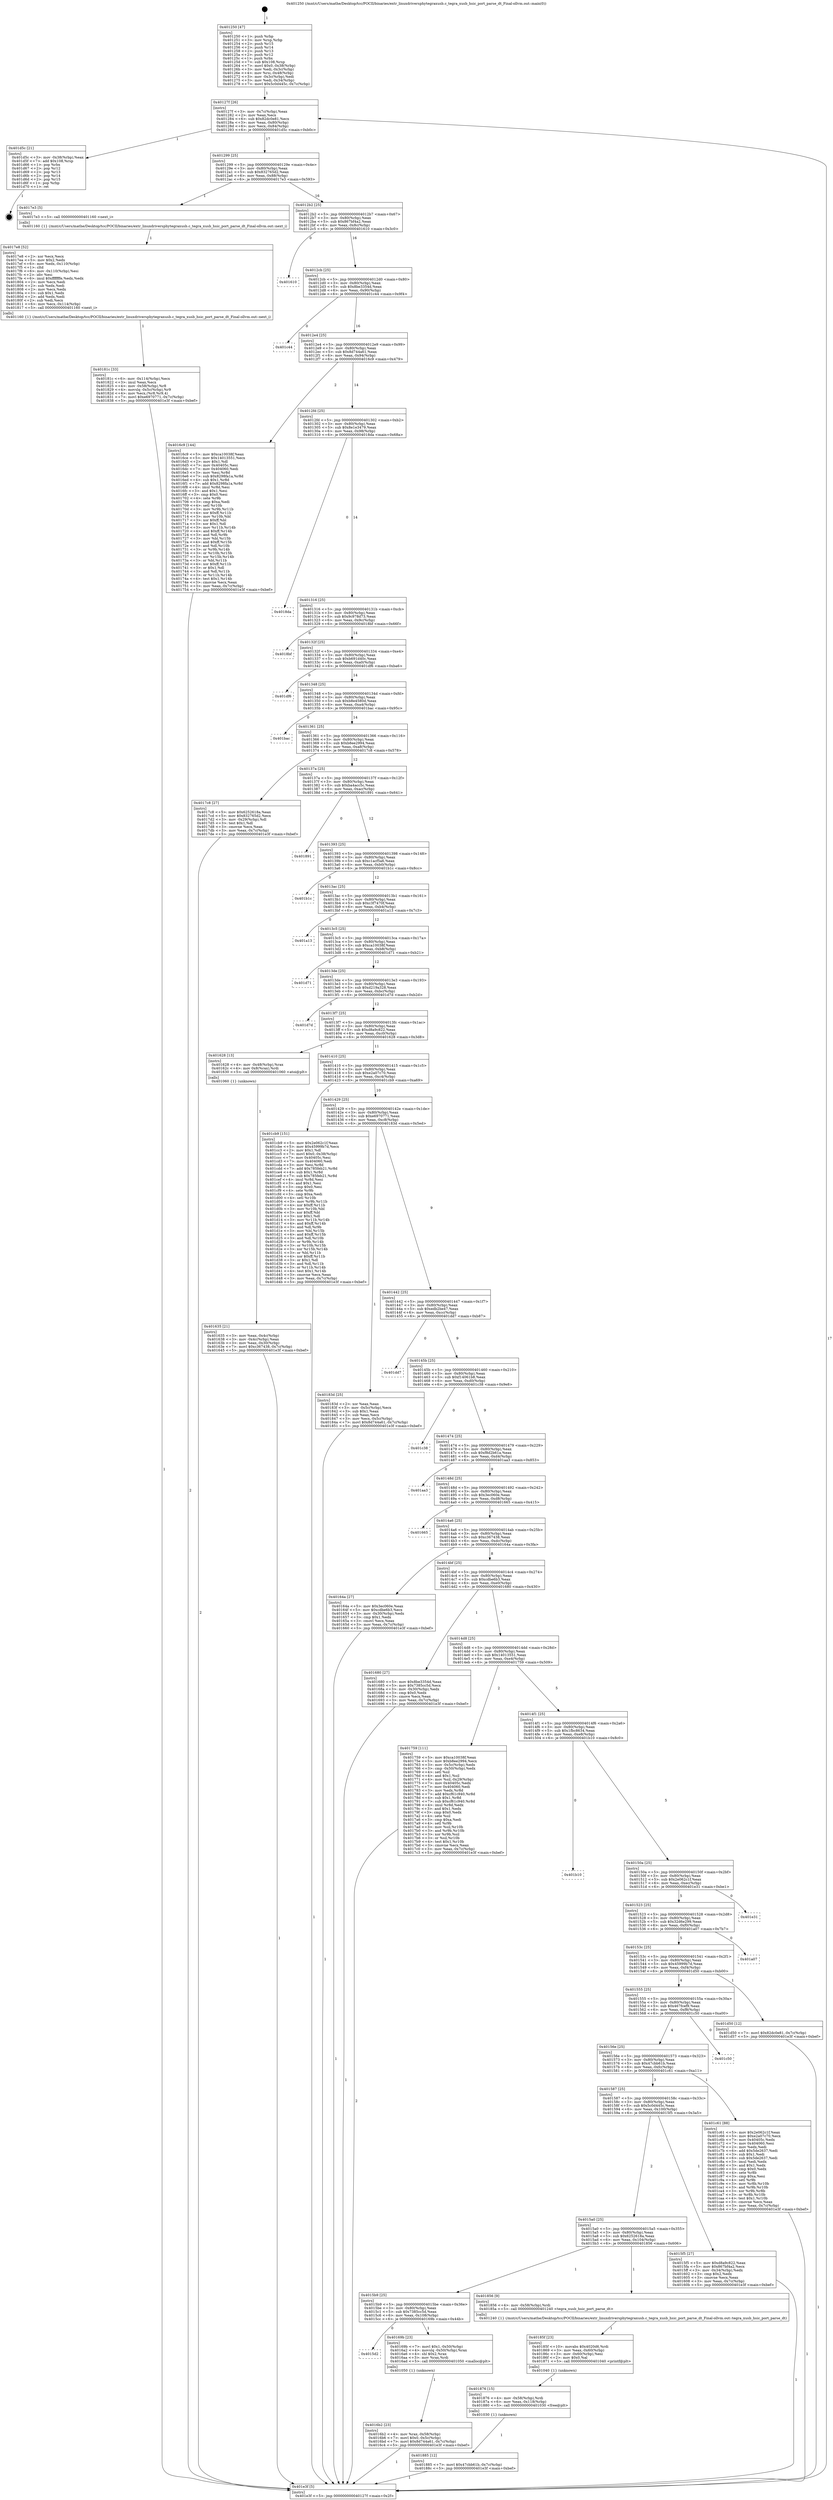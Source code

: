 digraph "0x401250" {
  label = "0x401250 (/mnt/c/Users/mathe/Desktop/tcc/POCII/binaries/extr_linuxdriversphytegraxusb.c_tegra_xusb_hsic_port_parse_dt_Final-ollvm.out::main(0))"
  labelloc = "t"
  node[shape=record]

  Entry [label="",width=0.3,height=0.3,shape=circle,fillcolor=black,style=filled]
  "0x40127f" [label="{
     0x40127f [26]\l
     | [instrs]\l
     &nbsp;&nbsp;0x40127f \<+3\>: mov -0x7c(%rbp),%eax\l
     &nbsp;&nbsp;0x401282 \<+2\>: mov %eax,%ecx\l
     &nbsp;&nbsp;0x401284 \<+6\>: sub $0x82dc0e81,%ecx\l
     &nbsp;&nbsp;0x40128a \<+3\>: mov %eax,-0x80(%rbp)\l
     &nbsp;&nbsp;0x40128d \<+6\>: mov %ecx,-0x84(%rbp)\l
     &nbsp;&nbsp;0x401293 \<+6\>: je 0000000000401d5c \<main+0xb0c\>\l
  }"]
  "0x401d5c" [label="{
     0x401d5c [21]\l
     | [instrs]\l
     &nbsp;&nbsp;0x401d5c \<+3\>: mov -0x38(%rbp),%eax\l
     &nbsp;&nbsp;0x401d5f \<+7\>: add $0x108,%rsp\l
     &nbsp;&nbsp;0x401d66 \<+1\>: pop %rbx\l
     &nbsp;&nbsp;0x401d67 \<+2\>: pop %r12\l
     &nbsp;&nbsp;0x401d69 \<+2\>: pop %r13\l
     &nbsp;&nbsp;0x401d6b \<+2\>: pop %r14\l
     &nbsp;&nbsp;0x401d6d \<+2\>: pop %r15\l
     &nbsp;&nbsp;0x401d6f \<+1\>: pop %rbp\l
     &nbsp;&nbsp;0x401d70 \<+1\>: ret\l
  }"]
  "0x401299" [label="{
     0x401299 [25]\l
     | [instrs]\l
     &nbsp;&nbsp;0x401299 \<+5\>: jmp 000000000040129e \<main+0x4e\>\l
     &nbsp;&nbsp;0x40129e \<+3\>: mov -0x80(%rbp),%eax\l
     &nbsp;&nbsp;0x4012a1 \<+5\>: sub $0x832765d2,%eax\l
     &nbsp;&nbsp;0x4012a6 \<+6\>: mov %eax,-0x88(%rbp)\l
     &nbsp;&nbsp;0x4012ac \<+6\>: je 00000000004017e3 \<main+0x593\>\l
  }"]
  Exit [label="",width=0.3,height=0.3,shape=circle,fillcolor=black,style=filled,peripheries=2]
  "0x4017e3" [label="{
     0x4017e3 [5]\l
     | [instrs]\l
     &nbsp;&nbsp;0x4017e3 \<+5\>: call 0000000000401160 \<next_i\>\l
     | [calls]\l
     &nbsp;&nbsp;0x401160 \{1\} (/mnt/c/Users/mathe/Desktop/tcc/POCII/binaries/extr_linuxdriversphytegraxusb.c_tegra_xusb_hsic_port_parse_dt_Final-ollvm.out::next_i)\l
  }"]
  "0x4012b2" [label="{
     0x4012b2 [25]\l
     | [instrs]\l
     &nbsp;&nbsp;0x4012b2 \<+5\>: jmp 00000000004012b7 \<main+0x67\>\l
     &nbsp;&nbsp;0x4012b7 \<+3\>: mov -0x80(%rbp),%eax\l
     &nbsp;&nbsp;0x4012ba \<+5\>: sub $0x867bf4a2,%eax\l
     &nbsp;&nbsp;0x4012bf \<+6\>: mov %eax,-0x8c(%rbp)\l
     &nbsp;&nbsp;0x4012c5 \<+6\>: je 0000000000401610 \<main+0x3c0\>\l
  }"]
  "0x401885" [label="{
     0x401885 [12]\l
     | [instrs]\l
     &nbsp;&nbsp;0x401885 \<+7\>: movl $0x47cbb61b,-0x7c(%rbp)\l
     &nbsp;&nbsp;0x40188c \<+5\>: jmp 0000000000401e3f \<main+0xbef\>\l
  }"]
  "0x401610" [label="{
     0x401610\l
  }", style=dashed]
  "0x4012cb" [label="{
     0x4012cb [25]\l
     | [instrs]\l
     &nbsp;&nbsp;0x4012cb \<+5\>: jmp 00000000004012d0 \<main+0x80\>\l
     &nbsp;&nbsp;0x4012d0 \<+3\>: mov -0x80(%rbp),%eax\l
     &nbsp;&nbsp;0x4012d3 \<+5\>: sub $0x8be3354d,%eax\l
     &nbsp;&nbsp;0x4012d8 \<+6\>: mov %eax,-0x90(%rbp)\l
     &nbsp;&nbsp;0x4012de \<+6\>: je 0000000000401c44 \<main+0x9f4\>\l
  }"]
  "0x401876" [label="{
     0x401876 [15]\l
     | [instrs]\l
     &nbsp;&nbsp;0x401876 \<+4\>: mov -0x58(%rbp),%rdi\l
     &nbsp;&nbsp;0x40187a \<+6\>: mov %eax,-0x118(%rbp)\l
     &nbsp;&nbsp;0x401880 \<+5\>: call 0000000000401030 \<free@plt\>\l
     | [calls]\l
     &nbsp;&nbsp;0x401030 \{1\} (unknown)\l
  }"]
  "0x401c44" [label="{
     0x401c44\l
  }", style=dashed]
  "0x4012e4" [label="{
     0x4012e4 [25]\l
     | [instrs]\l
     &nbsp;&nbsp;0x4012e4 \<+5\>: jmp 00000000004012e9 \<main+0x99\>\l
     &nbsp;&nbsp;0x4012e9 \<+3\>: mov -0x80(%rbp),%eax\l
     &nbsp;&nbsp;0x4012ec \<+5\>: sub $0x8d744a61,%eax\l
     &nbsp;&nbsp;0x4012f1 \<+6\>: mov %eax,-0x94(%rbp)\l
     &nbsp;&nbsp;0x4012f7 \<+6\>: je 00000000004016c9 \<main+0x479\>\l
  }"]
  "0x40185f" [label="{
     0x40185f [23]\l
     | [instrs]\l
     &nbsp;&nbsp;0x40185f \<+10\>: movabs $0x4020d6,%rdi\l
     &nbsp;&nbsp;0x401869 \<+3\>: mov %eax,-0x60(%rbp)\l
     &nbsp;&nbsp;0x40186c \<+3\>: mov -0x60(%rbp),%esi\l
     &nbsp;&nbsp;0x40186f \<+2\>: mov $0x0,%al\l
     &nbsp;&nbsp;0x401871 \<+5\>: call 0000000000401040 \<printf@plt\>\l
     | [calls]\l
     &nbsp;&nbsp;0x401040 \{1\} (unknown)\l
  }"]
  "0x4016c9" [label="{
     0x4016c9 [144]\l
     | [instrs]\l
     &nbsp;&nbsp;0x4016c9 \<+5\>: mov $0xca10038f,%eax\l
     &nbsp;&nbsp;0x4016ce \<+5\>: mov $0x14013551,%ecx\l
     &nbsp;&nbsp;0x4016d3 \<+2\>: mov $0x1,%dl\l
     &nbsp;&nbsp;0x4016d5 \<+7\>: mov 0x40405c,%esi\l
     &nbsp;&nbsp;0x4016dc \<+7\>: mov 0x404060,%edi\l
     &nbsp;&nbsp;0x4016e3 \<+3\>: mov %esi,%r8d\l
     &nbsp;&nbsp;0x4016e6 \<+7\>: sub $0x8298fa1a,%r8d\l
     &nbsp;&nbsp;0x4016ed \<+4\>: sub $0x1,%r8d\l
     &nbsp;&nbsp;0x4016f1 \<+7\>: add $0x8298fa1a,%r8d\l
     &nbsp;&nbsp;0x4016f8 \<+4\>: imul %r8d,%esi\l
     &nbsp;&nbsp;0x4016fc \<+3\>: and $0x1,%esi\l
     &nbsp;&nbsp;0x4016ff \<+3\>: cmp $0x0,%esi\l
     &nbsp;&nbsp;0x401702 \<+4\>: sete %r9b\l
     &nbsp;&nbsp;0x401706 \<+3\>: cmp $0xa,%edi\l
     &nbsp;&nbsp;0x401709 \<+4\>: setl %r10b\l
     &nbsp;&nbsp;0x40170d \<+3\>: mov %r9b,%r11b\l
     &nbsp;&nbsp;0x401710 \<+4\>: xor $0xff,%r11b\l
     &nbsp;&nbsp;0x401714 \<+3\>: mov %r10b,%bl\l
     &nbsp;&nbsp;0x401717 \<+3\>: xor $0xff,%bl\l
     &nbsp;&nbsp;0x40171a \<+3\>: xor $0x1,%dl\l
     &nbsp;&nbsp;0x40171d \<+3\>: mov %r11b,%r14b\l
     &nbsp;&nbsp;0x401720 \<+4\>: and $0xff,%r14b\l
     &nbsp;&nbsp;0x401724 \<+3\>: and %dl,%r9b\l
     &nbsp;&nbsp;0x401727 \<+3\>: mov %bl,%r15b\l
     &nbsp;&nbsp;0x40172a \<+4\>: and $0xff,%r15b\l
     &nbsp;&nbsp;0x40172e \<+3\>: and %dl,%r10b\l
     &nbsp;&nbsp;0x401731 \<+3\>: or %r9b,%r14b\l
     &nbsp;&nbsp;0x401734 \<+3\>: or %r10b,%r15b\l
     &nbsp;&nbsp;0x401737 \<+3\>: xor %r15b,%r14b\l
     &nbsp;&nbsp;0x40173a \<+3\>: or %bl,%r11b\l
     &nbsp;&nbsp;0x40173d \<+4\>: xor $0xff,%r11b\l
     &nbsp;&nbsp;0x401741 \<+3\>: or $0x1,%dl\l
     &nbsp;&nbsp;0x401744 \<+3\>: and %dl,%r11b\l
     &nbsp;&nbsp;0x401747 \<+3\>: or %r11b,%r14b\l
     &nbsp;&nbsp;0x40174a \<+4\>: test $0x1,%r14b\l
     &nbsp;&nbsp;0x40174e \<+3\>: cmovne %ecx,%eax\l
     &nbsp;&nbsp;0x401751 \<+3\>: mov %eax,-0x7c(%rbp)\l
     &nbsp;&nbsp;0x401754 \<+5\>: jmp 0000000000401e3f \<main+0xbef\>\l
  }"]
  "0x4012fd" [label="{
     0x4012fd [25]\l
     | [instrs]\l
     &nbsp;&nbsp;0x4012fd \<+5\>: jmp 0000000000401302 \<main+0xb2\>\l
     &nbsp;&nbsp;0x401302 \<+3\>: mov -0x80(%rbp),%eax\l
     &nbsp;&nbsp;0x401305 \<+5\>: sub $0x8e1e3479,%eax\l
     &nbsp;&nbsp;0x40130a \<+6\>: mov %eax,-0x98(%rbp)\l
     &nbsp;&nbsp;0x401310 \<+6\>: je 00000000004018da \<main+0x68a\>\l
  }"]
  "0x40181c" [label="{
     0x40181c [33]\l
     | [instrs]\l
     &nbsp;&nbsp;0x40181c \<+6\>: mov -0x114(%rbp),%ecx\l
     &nbsp;&nbsp;0x401822 \<+3\>: imul %eax,%ecx\l
     &nbsp;&nbsp;0x401825 \<+4\>: mov -0x58(%rbp),%r8\l
     &nbsp;&nbsp;0x401829 \<+4\>: movslq -0x5c(%rbp),%r9\l
     &nbsp;&nbsp;0x40182d \<+4\>: mov %ecx,(%r8,%r9,4)\l
     &nbsp;&nbsp;0x401831 \<+7\>: movl $0xe6970771,-0x7c(%rbp)\l
     &nbsp;&nbsp;0x401838 \<+5\>: jmp 0000000000401e3f \<main+0xbef\>\l
  }"]
  "0x4018da" [label="{
     0x4018da\l
  }", style=dashed]
  "0x401316" [label="{
     0x401316 [25]\l
     | [instrs]\l
     &nbsp;&nbsp;0x401316 \<+5\>: jmp 000000000040131b \<main+0xcb\>\l
     &nbsp;&nbsp;0x40131b \<+3\>: mov -0x80(%rbp),%eax\l
     &nbsp;&nbsp;0x40131e \<+5\>: sub $0x9c978d73,%eax\l
     &nbsp;&nbsp;0x401323 \<+6\>: mov %eax,-0x9c(%rbp)\l
     &nbsp;&nbsp;0x401329 \<+6\>: je 00000000004018bf \<main+0x66f\>\l
  }"]
  "0x4017e8" [label="{
     0x4017e8 [52]\l
     | [instrs]\l
     &nbsp;&nbsp;0x4017e8 \<+2\>: xor %ecx,%ecx\l
     &nbsp;&nbsp;0x4017ea \<+5\>: mov $0x2,%edx\l
     &nbsp;&nbsp;0x4017ef \<+6\>: mov %edx,-0x110(%rbp)\l
     &nbsp;&nbsp;0x4017f5 \<+1\>: cltd\l
     &nbsp;&nbsp;0x4017f6 \<+6\>: mov -0x110(%rbp),%esi\l
     &nbsp;&nbsp;0x4017fc \<+2\>: idiv %esi\l
     &nbsp;&nbsp;0x4017fe \<+6\>: imul $0xfffffffe,%edx,%edx\l
     &nbsp;&nbsp;0x401804 \<+2\>: mov %ecx,%edi\l
     &nbsp;&nbsp;0x401806 \<+2\>: sub %edx,%edi\l
     &nbsp;&nbsp;0x401808 \<+2\>: mov %ecx,%edx\l
     &nbsp;&nbsp;0x40180a \<+3\>: sub $0x1,%edx\l
     &nbsp;&nbsp;0x40180d \<+2\>: add %edx,%edi\l
     &nbsp;&nbsp;0x40180f \<+2\>: sub %edi,%ecx\l
     &nbsp;&nbsp;0x401811 \<+6\>: mov %ecx,-0x114(%rbp)\l
     &nbsp;&nbsp;0x401817 \<+5\>: call 0000000000401160 \<next_i\>\l
     | [calls]\l
     &nbsp;&nbsp;0x401160 \{1\} (/mnt/c/Users/mathe/Desktop/tcc/POCII/binaries/extr_linuxdriversphytegraxusb.c_tegra_xusb_hsic_port_parse_dt_Final-ollvm.out::next_i)\l
  }"]
  "0x4018bf" [label="{
     0x4018bf\l
  }", style=dashed]
  "0x40132f" [label="{
     0x40132f [25]\l
     | [instrs]\l
     &nbsp;&nbsp;0x40132f \<+5\>: jmp 0000000000401334 \<main+0xe4\>\l
     &nbsp;&nbsp;0x401334 \<+3\>: mov -0x80(%rbp),%eax\l
     &nbsp;&nbsp;0x401337 \<+5\>: sub $0xb691d40c,%eax\l
     &nbsp;&nbsp;0x40133c \<+6\>: mov %eax,-0xa0(%rbp)\l
     &nbsp;&nbsp;0x401342 \<+6\>: je 0000000000401df6 \<main+0xba6\>\l
  }"]
  "0x4016b2" [label="{
     0x4016b2 [23]\l
     | [instrs]\l
     &nbsp;&nbsp;0x4016b2 \<+4\>: mov %rax,-0x58(%rbp)\l
     &nbsp;&nbsp;0x4016b6 \<+7\>: movl $0x0,-0x5c(%rbp)\l
     &nbsp;&nbsp;0x4016bd \<+7\>: movl $0x8d744a61,-0x7c(%rbp)\l
     &nbsp;&nbsp;0x4016c4 \<+5\>: jmp 0000000000401e3f \<main+0xbef\>\l
  }"]
  "0x401df6" [label="{
     0x401df6\l
  }", style=dashed]
  "0x401348" [label="{
     0x401348 [25]\l
     | [instrs]\l
     &nbsp;&nbsp;0x401348 \<+5\>: jmp 000000000040134d \<main+0xfd\>\l
     &nbsp;&nbsp;0x40134d \<+3\>: mov -0x80(%rbp),%eax\l
     &nbsp;&nbsp;0x401350 \<+5\>: sub $0xb8e4580d,%eax\l
     &nbsp;&nbsp;0x401355 \<+6\>: mov %eax,-0xa4(%rbp)\l
     &nbsp;&nbsp;0x40135b \<+6\>: je 0000000000401bac \<main+0x95c\>\l
  }"]
  "0x4015d2" [label="{
     0x4015d2\l
  }", style=dashed]
  "0x401bac" [label="{
     0x401bac\l
  }", style=dashed]
  "0x401361" [label="{
     0x401361 [25]\l
     | [instrs]\l
     &nbsp;&nbsp;0x401361 \<+5\>: jmp 0000000000401366 \<main+0x116\>\l
     &nbsp;&nbsp;0x401366 \<+3\>: mov -0x80(%rbp),%eax\l
     &nbsp;&nbsp;0x401369 \<+5\>: sub $0xb8ee2994,%eax\l
     &nbsp;&nbsp;0x40136e \<+6\>: mov %eax,-0xa8(%rbp)\l
     &nbsp;&nbsp;0x401374 \<+6\>: je 00000000004017c8 \<main+0x578\>\l
  }"]
  "0x40169b" [label="{
     0x40169b [23]\l
     | [instrs]\l
     &nbsp;&nbsp;0x40169b \<+7\>: movl $0x1,-0x50(%rbp)\l
     &nbsp;&nbsp;0x4016a2 \<+4\>: movslq -0x50(%rbp),%rax\l
     &nbsp;&nbsp;0x4016a6 \<+4\>: shl $0x2,%rax\l
     &nbsp;&nbsp;0x4016aa \<+3\>: mov %rax,%rdi\l
     &nbsp;&nbsp;0x4016ad \<+5\>: call 0000000000401050 \<malloc@plt\>\l
     | [calls]\l
     &nbsp;&nbsp;0x401050 \{1\} (unknown)\l
  }"]
  "0x4017c8" [label="{
     0x4017c8 [27]\l
     | [instrs]\l
     &nbsp;&nbsp;0x4017c8 \<+5\>: mov $0x6252618a,%eax\l
     &nbsp;&nbsp;0x4017cd \<+5\>: mov $0x832765d2,%ecx\l
     &nbsp;&nbsp;0x4017d2 \<+3\>: mov -0x29(%rbp),%dl\l
     &nbsp;&nbsp;0x4017d5 \<+3\>: test $0x1,%dl\l
     &nbsp;&nbsp;0x4017d8 \<+3\>: cmovne %ecx,%eax\l
     &nbsp;&nbsp;0x4017db \<+3\>: mov %eax,-0x7c(%rbp)\l
     &nbsp;&nbsp;0x4017de \<+5\>: jmp 0000000000401e3f \<main+0xbef\>\l
  }"]
  "0x40137a" [label="{
     0x40137a [25]\l
     | [instrs]\l
     &nbsp;&nbsp;0x40137a \<+5\>: jmp 000000000040137f \<main+0x12f\>\l
     &nbsp;&nbsp;0x40137f \<+3\>: mov -0x80(%rbp),%eax\l
     &nbsp;&nbsp;0x401382 \<+5\>: sub $0xba4acc5c,%eax\l
     &nbsp;&nbsp;0x401387 \<+6\>: mov %eax,-0xac(%rbp)\l
     &nbsp;&nbsp;0x40138d \<+6\>: je 0000000000401891 \<main+0x641\>\l
  }"]
  "0x4015b9" [label="{
     0x4015b9 [25]\l
     | [instrs]\l
     &nbsp;&nbsp;0x4015b9 \<+5\>: jmp 00000000004015be \<main+0x36e\>\l
     &nbsp;&nbsp;0x4015be \<+3\>: mov -0x80(%rbp),%eax\l
     &nbsp;&nbsp;0x4015c1 \<+5\>: sub $0x7385cc5d,%eax\l
     &nbsp;&nbsp;0x4015c6 \<+6\>: mov %eax,-0x108(%rbp)\l
     &nbsp;&nbsp;0x4015cc \<+6\>: je 000000000040169b \<main+0x44b\>\l
  }"]
  "0x401891" [label="{
     0x401891\l
  }", style=dashed]
  "0x401393" [label="{
     0x401393 [25]\l
     | [instrs]\l
     &nbsp;&nbsp;0x401393 \<+5\>: jmp 0000000000401398 \<main+0x148\>\l
     &nbsp;&nbsp;0x401398 \<+3\>: mov -0x80(%rbp),%eax\l
     &nbsp;&nbsp;0x40139b \<+5\>: sub $0xc1acf5a6,%eax\l
     &nbsp;&nbsp;0x4013a0 \<+6\>: mov %eax,-0xb0(%rbp)\l
     &nbsp;&nbsp;0x4013a6 \<+6\>: je 0000000000401b1c \<main+0x8cc\>\l
  }"]
  "0x401856" [label="{
     0x401856 [9]\l
     | [instrs]\l
     &nbsp;&nbsp;0x401856 \<+4\>: mov -0x58(%rbp),%rdi\l
     &nbsp;&nbsp;0x40185a \<+5\>: call 0000000000401240 \<tegra_xusb_hsic_port_parse_dt\>\l
     | [calls]\l
     &nbsp;&nbsp;0x401240 \{1\} (/mnt/c/Users/mathe/Desktop/tcc/POCII/binaries/extr_linuxdriversphytegraxusb.c_tegra_xusb_hsic_port_parse_dt_Final-ollvm.out::tegra_xusb_hsic_port_parse_dt)\l
  }"]
  "0x401b1c" [label="{
     0x401b1c\l
  }", style=dashed]
  "0x4013ac" [label="{
     0x4013ac [25]\l
     | [instrs]\l
     &nbsp;&nbsp;0x4013ac \<+5\>: jmp 00000000004013b1 \<main+0x161\>\l
     &nbsp;&nbsp;0x4013b1 \<+3\>: mov -0x80(%rbp),%eax\l
     &nbsp;&nbsp;0x4013b4 \<+5\>: sub $0xc3f7470f,%eax\l
     &nbsp;&nbsp;0x4013b9 \<+6\>: mov %eax,-0xb4(%rbp)\l
     &nbsp;&nbsp;0x4013bf \<+6\>: je 0000000000401a13 \<main+0x7c3\>\l
  }"]
  "0x401635" [label="{
     0x401635 [21]\l
     | [instrs]\l
     &nbsp;&nbsp;0x401635 \<+3\>: mov %eax,-0x4c(%rbp)\l
     &nbsp;&nbsp;0x401638 \<+3\>: mov -0x4c(%rbp),%eax\l
     &nbsp;&nbsp;0x40163b \<+3\>: mov %eax,-0x30(%rbp)\l
     &nbsp;&nbsp;0x40163e \<+7\>: movl $0xc367438,-0x7c(%rbp)\l
     &nbsp;&nbsp;0x401645 \<+5\>: jmp 0000000000401e3f \<main+0xbef\>\l
  }"]
  "0x401a13" [label="{
     0x401a13\l
  }", style=dashed]
  "0x4013c5" [label="{
     0x4013c5 [25]\l
     | [instrs]\l
     &nbsp;&nbsp;0x4013c5 \<+5\>: jmp 00000000004013ca \<main+0x17a\>\l
     &nbsp;&nbsp;0x4013ca \<+3\>: mov -0x80(%rbp),%eax\l
     &nbsp;&nbsp;0x4013cd \<+5\>: sub $0xca10038f,%eax\l
     &nbsp;&nbsp;0x4013d2 \<+6\>: mov %eax,-0xb8(%rbp)\l
     &nbsp;&nbsp;0x4013d8 \<+6\>: je 0000000000401d71 \<main+0xb21\>\l
  }"]
  "0x401250" [label="{
     0x401250 [47]\l
     | [instrs]\l
     &nbsp;&nbsp;0x401250 \<+1\>: push %rbp\l
     &nbsp;&nbsp;0x401251 \<+3\>: mov %rsp,%rbp\l
     &nbsp;&nbsp;0x401254 \<+2\>: push %r15\l
     &nbsp;&nbsp;0x401256 \<+2\>: push %r14\l
     &nbsp;&nbsp;0x401258 \<+2\>: push %r13\l
     &nbsp;&nbsp;0x40125a \<+2\>: push %r12\l
     &nbsp;&nbsp;0x40125c \<+1\>: push %rbx\l
     &nbsp;&nbsp;0x40125d \<+7\>: sub $0x108,%rsp\l
     &nbsp;&nbsp;0x401264 \<+7\>: movl $0x0,-0x38(%rbp)\l
     &nbsp;&nbsp;0x40126b \<+3\>: mov %edi,-0x3c(%rbp)\l
     &nbsp;&nbsp;0x40126e \<+4\>: mov %rsi,-0x48(%rbp)\l
     &nbsp;&nbsp;0x401272 \<+3\>: mov -0x3c(%rbp),%edi\l
     &nbsp;&nbsp;0x401275 \<+3\>: mov %edi,-0x34(%rbp)\l
     &nbsp;&nbsp;0x401278 \<+7\>: movl $0x5c0d445c,-0x7c(%rbp)\l
  }"]
  "0x401d71" [label="{
     0x401d71\l
  }", style=dashed]
  "0x4013de" [label="{
     0x4013de [25]\l
     | [instrs]\l
     &nbsp;&nbsp;0x4013de \<+5\>: jmp 00000000004013e3 \<main+0x193\>\l
     &nbsp;&nbsp;0x4013e3 \<+3\>: mov -0x80(%rbp),%eax\l
     &nbsp;&nbsp;0x4013e6 \<+5\>: sub $0xd219a328,%eax\l
     &nbsp;&nbsp;0x4013eb \<+6\>: mov %eax,-0xbc(%rbp)\l
     &nbsp;&nbsp;0x4013f1 \<+6\>: je 0000000000401d7d \<main+0xb2d\>\l
  }"]
  "0x401e3f" [label="{
     0x401e3f [5]\l
     | [instrs]\l
     &nbsp;&nbsp;0x401e3f \<+5\>: jmp 000000000040127f \<main+0x2f\>\l
  }"]
  "0x401d7d" [label="{
     0x401d7d\l
  }", style=dashed]
  "0x4013f7" [label="{
     0x4013f7 [25]\l
     | [instrs]\l
     &nbsp;&nbsp;0x4013f7 \<+5\>: jmp 00000000004013fc \<main+0x1ac\>\l
     &nbsp;&nbsp;0x4013fc \<+3\>: mov -0x80(%rbp),%eax\l
     &nbsp;&nbsp;0x4013ff \<+5\>: sub $0xd8a9c822,%eax\l
     &nbsp;&nbsp;0x401404 \<+6\>: mov %eax,-0xc0(%rbp)\l
     &nbsp;&nbsp;0x40140a \<+6\>: je 0000000000401628 \<main+0x3d8\>\l
  }"]
  "0x4015a0" [label="{
     0x4015a0 [25]\l
     | [instrs]\l
     &nbsp;&nbsp;0x4015a0 \<+5\>: jmp 00000000004015a5 \<main+0x355\>\l
     &nbsp;&nbsp;0x4015a5 \<+3\>: mov -0x80(%rbp),%eax\l
     &nbsp;&nbsp;0x4015a8 \<+5\>: sub $0x6252618a,%eax\l
     &nbsp;&nbsp;0x4015ad \<+6\>: mov %eax,-0x104(%rbp)\l
     &nbsp;&nbsp;0x4015b3 \<+6\>: je 0000000000401856 \<main+0x606\>\l
  }"]
  "0x401628" [label="{
     0x401628 [13]\l
     | [instrs]\l
     &nbsp;&nbsp;0x401628 \<+4\>: mov -0x48(%rbp),%rax\l
     &nbsp;&nbsp;0x40162c \<+4\>: mov 0x8(%rax),%rdi\l
     &nbsp;&nbsp;0x401630 \<+5\>: call 0000000000401060 \<atoi@plt\>\l
     | [calls]\l
     &nbsp;&nbsp;0x401060 \{1\} (unknown)\l
  }"]
  "0x401410" [label="{
     0x401410 [25]\l
     | [instrs]\l
     &nbsp;&nbsp;0x401410 \<+5\>: jmp 0000000000401415 \<main+0x1c5\>\l
     &nbsp;&nbsp;0x401415 \<+3\>: mov -0x80(%rbp),%eax\l
     &nbsp;&nbsp;0x401418 \<+5\>: sub $0xe2a07c70,%eax\l
     &nbsp;&nbsp;0x40141d \<+6\>: mov %eax,-0xc4(%rbp)\l
     &nbsp;&nbsp;0x401423 \<+6\>: je 0000000000401cb9 \<main+0xa69\>\l
  }"]
  "0x4015f5" [label="{
     0x4015f5 [27]\l
     | [instrs]\l
     &nbsp;&nbsp;0x4015f5 \<+5\>: mov $0xd8a9c822,%eax\l
     &nbsp;&nbsp;0x4015fa \<+5\>: mov $0x867bf4a2,%ecx\l
     &nbsp;&nbsp;0x4015ff \<+3\>: mov -0x34(%rbp),%edx\l
     &nbsp;&nbsp;0x401602 \<+3\>: cmp $0x2,%edx\l
     &nbsp;&nbsp;0x401605 \<+3\>: cmovne %ecx,%eax\l
     &nbsp;&nbsp;0x401608 \<+3\>: mov %eax,-0x7c(%rbp)\l
     &nbsp;&nbsp;0x40160b \<+5\>: jmp 0000000000401e3f \<main+0xbef\>\l
  }"]
  "0x401cb9" [label="{
     0x401cb9 [151]\l
     | [instrs]\l
     &nbsp;&nbsp;0x401cb9 \<+5\>: mov $0x2e062c1f,%eax\l
     &nbsp;&nbsp;0x401cbe \<+5\>: mov $0x45999b7d,%ecx\l
     &nbsp;&nbsp;0x401cc3 \<+2\>: mov $0x1,%dl\l
     &nbsp;&nbsp;0x401cc5 \<+7\>: movl $0x0,-0x38(%rbp)\l
     &nbsp;&nbsp;0x401ccc \<+7\>: mov 0x40405c,%esi\l
     &nbsp;&nbsp;0x401cd3 \<+7\>: mov 0x404060,%edi\l
     &nbsp;&nbsp;0x401cda \<+3\>: mov %esi,%r8d\l
     &nbsp;&nbsp;0x401cdd \<+7\>: add $0x785feb21,%r8d\l
     &nbsp;&nbsp;0x401ce4 \<+4\>: sub $0x1,%r8d\l
     &nbsp;&nbsp;0x401ce8 \<+7\>: sub $0x785feb21,%r8d\l
     &nbsp;&nbsp;0x401cef \<+4\>: imul %r8d,%esi\l
     &nbsp;&nbsp;0x401cf3 \<+3\>: and $0x1,%esi\l
     &nbsp;&nbsp;0x401cf6 \<+3\>: cmp $0x0,%esi\l
     &nbsp;&nbsp;0x401cf9 \<+4\>: sete %r9b\l
     &nbsp;&nbsp;0x401cfd \<+3\>: cmp $0xa,%edi\l
     &nbsp;&nbsp;0x401d00 \<+4\>: setl %r10b\l
     &nbsp;&nbsp;0x401d04 \<+3\>: mov %r9b,%r11b\l
     &nbsp;&nbsp;0x401d07 \<+4\>: xor $0xff,%r11b\l
     &nbsp;&nbsp;0x401d0b \<+3\>: mov %r10b,%bl\l
     &nbsp;&nbsp;0x401d0e \<+3\>: xor $0xff,%bl\l
     &nbsp;&nbsp;0x401d11 \<+3\>: xor $0x1,%dl\l
     &nbsp;&nbsp;0x401d14 \<+3\>: mov %r11b,%r14b\l
     &nbsp;&nbsp;0x401d17 \<+4\>: and $0xff,%r14b\l
     &nbsp;&nbsp;0x401d1b \<+3\>: and %dl,%r9b\l
     &nbsp;&nbsp;0x401d1e \<+3\>: mov %bl,%r15b\l
     &nbsp;&nbsp;0x401d21 \<+4\>: and $0xff,%r15b\l
     &nbsp;&nbsp;0x401d25 \<+3\>: and %dl,%r10b\l
     &nbsp;&nbsp;0x401d28 \<+3\>: or %r9b,%r14b\l
     &nbsp;&nbsp;0x401d2b \<+3\>: or %r10b,%r15b\l
     &nbsp;&nbsp;0x401d2e \<+3\>: xor %r15b,%r14b\l
     &nbsp;&nbsp;0x401d31 \<+3\>: or %bl,%r11b\l
     &nbsp;&nbsp;0x401d34 \<+4\>: xor $0xff,%r11b\l
     &nbsp;&nbsp;0x401d38 \<+3\>: or $0x1,%dl\l
     &nbsp;&nbsp;0x401d3b \<+3\>: and %dl,%r11b\l
     &nbsp;&nbsp;0x401d3e \<+3\>: or %r11b,%r14b\l
     &nbsp;&nbsp;0x401d41 \<+4\>: test $0x1,%r14b\l
     &nbsp;&nbsp;0x401d45 \<+3\>: cmovne %ecx,%eax\l
     &nbsp;&nbsp;0x401d48 \<+3\>: mov %eax,-0x7c(%rbp)\l
     &nbsp;&nbsp;0x401d4b \<+5\>: jmp 0000000000401e3f \<main+0xbef\>\l
  }"]
  "0x401429" [label="{
     0x401429 [25]\l
     | [instrs]\l
     &nbsp;&nbsp;0x401429 \<+5\>: jmp 000000000040142e \<main+0x1de\>\l
     &nbsp;&nbsp;0x40142e \<+3\>: mov -0x80(%rbp),%eax\l
     &nbsp;&nbsp;0x401431 \<+5\>: sub $0xe6970771,%eax\l
     &nbsp;&nbsp;0x401436 \<+6\>: mov %eax,-0xc8(%rbp)\l
     &nbsp;&nbsp;0x40143c \<+6\>: je 000000000040183d \<main+0x5ed\>\l
  }"]
  "0x401587" [label="{
     0x401587 [25]\l
     | [instrs]\l
     &nbsp;&nbsp;0x401587 \<+5\>: jmp 000000000040158c \<main+0x33c\>\l
     &nbsp;&nbsp;0x40158c \<+3\>: mov -0x80(%rbp),%eax\l
     &nbsp;&nbsp;0x40158f \<+5\>: sub $0x5c0d445c,%eax\l
     &nbsp;&nbsp;0x401594 \<+6\>: mov %eax,-0x100(%rbp)\l
     &nbsp;&nbsp;0x40159a \<+6\>: je 00000000004015f5 \<main+0x3a5\>\l
  }"]
  "0x40183d" [label="{
     0x40183d [25]\l
     | [instrs]\l
     &nbsp;&nbsp;0x40183d \<+2\>: xor %eax,%eax\l
     &nbsp;&nbsp;0x40183f \<+3\>: mov -0x5c(%rbp),%ecx\l
     &nbsp;&nbsp;0x401842 \<+3\>: sub $0x1,%eax\l
     &nbsp;&nbsp;0x401845 \<+2\>: sub %eax,%ecx\l
     &nbsp;&nbsp;0x401847 \<+3\>: mov %ecx,-0x5c(%rbp)\l
     &nbsp;&nbsp;0x40184a \<+7\>: movl $0x8d744a61,-0x7c(%rbp)\l
     &nbsp;&nbsp;0x401851 \<+5\>: jmp 0000000000401e3f \<main+0xbef\>\l
  }"]
  "0x401442" [label="{
     0x401442 [25]\l
     | [instrs]\l
     &nbsp;&nbsp;0x401442 \<+5\>: jmp 0000000000401447 \<main+0x1f7\>\l
     &nbsp;&nbsp;0x401447 \<+3\>: mov -0x80(%rbp),%eax\l
     &nbsp;&nbsp;0x40144a \<+5\>: sub $0xedb2be47,%eax\l
     &nbsp;&nbsp;0x40144f \<+6\>: mov %eax,-0xcc(%rbp)\l
     &nbsp;&nbsp;0x401455 \<+6\>: je 0000000000401dd7 \<main+0xb87\>\l
  }"]
  "0x401c61" [label="{
     0x401c61 [88]\l
     | [instrs]\l
     &nbsp;&nbsp;0x401c61 \<+5\>: mov $0x2e062c1f,%eax\l
     &nbsp;&nbsp;0x401c66 \<+5\>: mov $0xe2a07c70,%ecx\l
     &nbsp;&nbsp;0x401c6b \<+7\>: mov 0x40405c,%edx\l
     &nbsp;&nbsp;0x401c72 \<+7\>: mov 0x404060,%esi\l
     &nbsp;&nbsp;0x401c79 \<+2\>: mov %edx,%edi\l
     &nbsp;&nbsp;0x401c7b \<+6\>: add $0x5de2637,%edi\l
     &nbsp;&nbsp;0x401c81 \<+3\>: sub $0x1,%edi\l
     &nbsp;&nbsp;0x401c84 \<+6\>: sub $0x5de2637,%edi\l
     &nbsp;&nbsp;0x401c8a \<+3\>: imul %edi,%edx\l
     &nbsp;&nbsp;0x401c8d \<+3\>: and $0x1,%edx\l
     &nbsp;&nbsp;0x401c90 \<+3\>: cmp $0x0,%edx\l
     &nbsp;&nbsp;0x401c93 \<+4\>: sete %r8b\l
     &nbsp;&nbsp;0x401c97 \<+3\>: cmp $0xa,%esi\l
     &nbsp;&nbsp;0x401c9a \<+4\>: setl %r9b\l
     &nbsp;&nbsp;0x401c9e \<+3\>: mov %r8b,%r10b\l
     &nbsp;&nbsp;0x401ca1 \<+3\>: and %r9b,%r10b\l
     &nbsp;&nbsp;0x401ca4 \<+3\>: xor %r9b,%r8b\l
     &nbsp;&nbsp;0x401ca7 \<+3\>: or %r8b,%r10b\l
     &nbsp;&nbsp;0x401caa \<+4\>: test $0x1,%r10b\l
     &nbsp;&nbsp;0x401cae \<+3\>: cmovne %ecx,%eax\l
     &nbsp;&nbsp;0x401cb1 \<+3\>: mov %eax,-0x7c(%rbp)\l
     &nbsp;&nbsp;0x401cb4 \<+5\>: jmp 0000000000401e3f \<main+0xbef\>\l
  }"]
  "0x401dd7" [label="{
     0x401dd7\l
  }", style=dashed]
  "0x40145b" [label="{
     0x40145b [25]\l
     | [instrs]\l
     &nbsp;&nbsp;0x40145b \<+5\>: jmp 0000000000401460 \<main+0x210\>\l
     &nbsp;&nbsp;0x401460 \<+3\>: mov -0x80(%rbp),%eax\l
     &nbsp;&nbsp;0x401463 \<+5\>: sub $0xf14061b8,%eax\l
     &nbsp;&nbsp;0x401468 \<+6\>: mov %eax,-0xd0(%rbp)\l
     &nbsp;&nbsp;0x40146e \<+6\>: je 0000000000401c38 \<main+0x9e8\>\l
  }"]
  "0x40156e" [label="{
     0x40156e [25]\l
     | [instrs]\l
     &nbsp;&nbsp;0x40156e \<+5\>: jmp 0000000000401573 \<main+0x323\>\l
     &nbsp;&nbsp;0x401573 \<+3\>: mov -0x80(%rbp),%eax\l
     &nbsp;&nbsp;0x401576 \<+5\>: sub $0x47cbb61b,%eax\l
     &nbsp;&nbsp;0x40157b \<+6\>: mov %eax,-0xfc(%rbp)\l
     &nbsp;&nbsp;0x401581 \<+6\>: je 0000000000401c61 \<main+0xa11\>\l
  }"]
  "0x401c38" [label="{
     0x401c38\l
  }", style=dashed]
  "0x401474" [label="{
     0x401474 [25]\l
     | [instrs]\l
     &nbsp;&nbsp;0x401474 \<+5\>: jmp 0000000000401479 \<main+0x229\>\l
     &nbsp;&nbsp;0x401479 \<+3\>: mov -0x80(%rbp),%eax\l
     &nbsp;&nbsp;0x40147c \<+5\>: sub $0xf8d2b61a,%eax\l
     &nbsp;&nbsp;0x401481 \<+6\>: mov %eax,-0xd4(%rbp)\l
     &nbsp;&nbsp;0x401487 \<+6\>: je 0000000000401aa3 \<main+0x853\>\l
  }"]
  "0x401c50" [label="{
     0x401c50\l
  }", style=dashed]
  "0x401aa3" [label="{
     0x401aa3\l
  }", style=dashed]
  "0x40148d" [label="{
     0x40148d [25]\l
     | [instrs]\l
     &nbsp;&nbsp;0x40148d \<+5\>: jmp 0000000000401492 \<main+0x242\>\l
     &nbsp;&nbsp;0x401492 \<+3\>: mov -0x80(%rbp),%eax\l
     &nbsp;&nbsp;0x401495 \<+5\>: sub $0x3ec060e,%eax\l
     &nbsp;&nbsp;0x40149a \<+6\>: mov %eax,-0xd8(%rbp)\l
     &nbsp;&nbsp;0x4014a0 \<+6\>: je 0000000000401665 \<main+0x415\>\l
  }"]
  "0x401555" [label="{
     0x401555 [25]\l
     | [instrs]\l
     &nbsp;&nbsp;0x401555 \<+5\>: jmp 000000000040155a \<main+0x30a\>\l
     &nbsp;&nbsp;0x40155a \<+3\>: mov -0x80(%rbp),%eax\l
     &nbsp;&nbsp;0x40155d \<+5\>: sub $0x467fcef9,%eax\l
     &nbsp;&nbsp;0x401562 \<+6\>: mov %eax,-0xf8(%rbp)\l
     &nbsp;&nbsp;0x401568 \<+6\>: je 0000000000401c50 \<main+0xa00\>\l
  }"]
  "0x401665" [label="{
     0x401665\l
  }", style=dashed]
  "0x4014a6" [label="{
     0x4014a6 [25]\l
     | [instrs]\l
     &nbsp;&nbsp;0x4014a6 \<+5\>: jmp 00000000004014ab \<main+0x25b\>\l
     &nbsp;&nbsp;0x4014ab \<+3\>: mov -0x80(%rbp),%eax\l
     &nbsp;&nbsp;0x4014ae \<+5\>: sub $0xc367438,%eax\l
     &nbsp;&nbsp;0x4014b3 \<+6\>: mov %eax,-0xdc(%rbp)\l
     &nbsp;&nbsp;0x4014b9 \<+6\>: je 000000000040164a \<main+0x3fa\>\l
  }"]
  "0x401d50" [label="{
     0x401d50 [12]\l
     | [instrs]\l
     &nbsp;&nbsp;0x401d50 \<+7\>: movl $0x82dc0e81,-0x7c(%rbp)\l
     &nbsp;&nbsp;0x401d57 \<+5\>: jmp 0000000000401e3f \<main+0xbef\>\l
  }"]
  "0x40164a" [label="{
     0x40164a [27]\l
     | [instrs]\l
     &nbsp;&nbsp;0x40164a \<+5\>: mov $0x3ec060e,%eax\l
     &nbsp;&nbsp;0x40164f \<+5\>: mov $0xcdbe6b3,%ecx\l
     &nbsp;&nbsp;0x401654 \<+3\>: mov -0x30(%rbp),%edx\l
     &nbsp;&nbsp;0x401657 \<+3\>: cmp $0x1,%edx\l
     &nbsp;&nbsp;0x40165a \<+3\>: cmovl %ecx,%eax\l
     &nbsp;&nbsp;0x40165d \<+3\>: mov %eax,-0x7c(%rbp)\l
     &nbsp;&nbsp;0x401660 \<+5\>: jmp 0000000000401e3f \<main+0xbef\>\l
  }"]
  "0x4014bf" [label="{
     0x4014bf [25]\l
     | [instrs]\l
     &nbsp;&nbsp;0x4014bf \<+5\>: jmp 00000000004014c4 \<main+0x274\>\l
     &nbsp;&nbsp;0x4014c4 \<+3\>: mov -0x80(%rbp),%eax\l
     &nbsp;&nbsp;0x4014c7 \<+5\>: sub $0xcdbe6b3,%eax\l
     &nbsp;&nbsp;0x4014cc \<+6\>: mov %eax,-0xe0(%rbp)\l
     &nbsp;&nbsp;0x4014d2 \<+6\>: je 0000000000401680 \<main+0x430\>\l
  }"]
  "0x40153c" [label="{
     0x40153c [25]\l
     | [instrs]\l
     &nbsp;&nbsp;0x40153c \<+5\>: jmp 0000000000401541 \<main+0x2f1\>\l
     &nbsp;&nbsp;0x401541 \<+3\>: mov -0x80(%rbp),%eax\l
     &nbsp;&nbsp;0x401544 \<+5\>: sub $0x45999b7d,%eax\l
     &nbsp;&nbsp;0x401549 \<+6\>: mov %eax,-0xf4(%rbp)\l
     &nbsp;&nbsp;0x40154f \<+6\>: je 0000000000401d50 \<main+0xb00\>\l
  }"]
  "0x401680" [label="{
     0x401680 [27]\l
     | [instrs]\l
     &nbsp;&nbsp;0x401680 \<+5\>: mov $0x8be3354d,%eax\l
     &nbsp;&nbsp;0x401685 \<+5\>: mov $0x7385cc5d,%ecx\l
     &nbsp;&nbsp;0x40168a \<+3\>: mov -0x30(%rbp),%edx\l
     &nbsp;&nbsp;0x40168d \<+3\>: cmp $0x0,%edx\l
     &nbsp;&nbsp;0x401690 \<+3\>: cmove %ecx,%eax\l
     &nbsp;&nbsp;0x401693 \<+3\>: mov %eax,-0x7c(%rbp)\l
     &nbsp;&nbsp;0x401696 \<+5\>: jmp 0000000000401e3f \<main+0xbef\>\l
  }"]
  "0x4014d8" [label="{
     0x4014d8 [25]\l
     | [instrs]\l
     &nbsp;&nbsp;0x4014d8 \<+5\>: jmp 00000000004014dd \<main+0x28d\>\l
     &nbsp;&nbsp;0x4014dd \<+3\>: mov -0x80(%rbp),%eax\l
     &nbsp;&nbsp;0x4014e0 \<+5\>: sub $0x14013551,%eax\l
     &nbsp;&nbsp;0x4014e5 \<+6\>: mov %eax,-0xe4(%rbp)\l
     &nbsp;&nbsp;0x4014eb \<+6\>: je 0000000000401759 \<main+0x509\>\l
  }"]
  "0x401a07" [label="{
     0x401a07\l
  }", style=dashed]
  "0x401759" [label="{
     0x401759 [111]\l
     | [instrs]\l
     &nbsp;&nbsp;0x401759 \<+5\>: mov $0xca10038f,%eax\l
     &nbsp;&nbsp;0x40175e \<+5\>: mov $0xb8ee2994,%ecx\l
     &nbsp;&nbsp;0x401763 \<+3\>: mov -0x5c(%rbp),%edx\l
     &nbsp;&nbsp;0x401766 \<+3\>: cmp -0x50(%rbp),%edx\l
     &nbsp;&nbsp;0x401769 \<+4\>: setl %sil\l
     &nbsp;&nbsp;0x40176d \<+4\>: and $0x1,%sil\l
     &nbsp;&nbsp;0x401771 \<+4\>: mov %sil,-0x29(%rbp)\l
     &nbsp;&nbsp;0x401775 \<+7\>: mov 0x40405c,%edx\l
     &nbsp;&nbsp;0x40177c \<+7\>: mov 0x404060,%edi\l
     &nbsp;&nbsp;0x401783 \<+3\>: mov %edx,%r8d\l
     &nbsp;&nbsp;0x401786 \<+7\>: add $0xcf61c940,%r8d\l
     &nbsp;&nbsp;0x40178d \<+4\>: sub $0x1,%r8d\l
     &nbsp;&nbsp;0x401791 \<+7\>: sub $0xcf61c940,%r8d\l
     &nbsp;&nbsp;0x401798 \<+4\>: imul %r8d,%edx\l
     &nbsp;&nbsp;0x40179c \<+3\>: and $0x1,%edx\l
     &nbsp;&nbsp;0x40179f \<+3\>: cmp $0x0,%edx\l
     &nbsp;&nbsp;0x4017a2 \<+4\>: sete %sil\l
     &nbsp;&nbsp;0x4017a6 \<+3\>: cmp $0xa,%edi\l
     &nbsp;&nbsp;0x4017a9 \<+4\>: setl %r9b\l
     &nbsp;&nbsp;0x4017ad \<+3\>: mov %sil,%r10b\l
     &nbsp;&nbsp;0x4017b0 \<+3\>: and %r9b,%r10b\l
     &nbsp;&nbsp;0x4017b3 \<+3\>: xor %r9b,%sil\l
     &nbsp;&nbsp;0x4017b6 \<+3\>: or %sil,%r10b\l
     &nbsp;&nbsp;0x4017b9 \<+4\>: test $0x1,%r10b\l
     &nbsp;&nbsp;0x4017bd \<+3\>: cmovne %ecx,%eax\l
     &nbsp;&nbsp;0x4017c0 \<+3\>: mov %eax,-0x7c(%rbp)\l
     &nbsp;&nbsp;0x4017c3 \<+5\>: jmp 0000000000401e3f \<main+0xbef\>\l
  }"]
  "0x4014f1" [label="{
     0x4014f1 [25]\l
     | [instrs]\l
     &nbsp;&nbsp;0x4014f1 \<+5\>: jmp 00000000004014f6 \<main+0x2a6\>\l
     &nbsp;&nbsp;0x4014f6 \<+3\>: mov -0x80(%rbp),%eax\l
     &nbsp;&nbsp;0x4014f9 \<+5\>: sub $0x1fbc8634,%eax\l
     &nbsp;&nbsp;0x4014fe \<+6\>: mov %eax,-0xe8(%rbp)\l
     &nbsp;&nbsp;0x401504 \<+6\>: je 0000000000401b10 \<main+0x8c0\>\l
  }"]
  "0x401523" [label="{
     0x401523 [25]\l
     | [instrs]\l
     &nbsp;&nbsp;0x401523 \<+5\>: jmp 0000000000401528 \<main+0x2d8\>\l
     &nbsp;&nbsp;0x401528 \<+3\>: mov -0x80(%rbp),%eax\l
     &nbsp;&nbsp;0x40152b \<+5\>: sub $0x32d6e299,%eax\l
     &nbsp;&nbsp;0x401530 \<+6\>: mov %eax,-0xf0(%rbp)\l
     &nbsp;&nbsp;0x401536 \<+6\>: je 0000000000401a07 \<main+0x7b7\>\l
  }"]
  "0x401b10" [label="{
     0x401b10\l
  }", style=dashed]
  "0x40150a" [label="{
     0x40150a [25]\l
     | [instrs]\l
     &nbsp;&nbsp;0x40150a \<+5\>: jmp 000000000040150f \<main+0x2bf\>\l
     &nbsp;&nbsp;0x40150f \<+3\>: mov -0x80(%rbp),%eax\l
     &nbsp;&nbsp;0x401512 \<+5\>: sub $0x2e062c1f,%eax\l
     &nbsp;&nbsp;0x401517 \<+6\>: mov %eax,-0xec(%rbp)\l
     &nbsp;&nbsp;0x40151d \<+6\>: je 0000000000401e31 \<main+0xbe1\>\l
  }"]
  "0x401e31" [label="{
     0x401e31\l
  }", style=dashed]
  Entry -> "0x401250" [label=" 1"]
  "0x40127f" -> "0x401d5c" [label=" 1"]
  "0x40127f" -> "0x401299" [label=" 17"]
  "0x401d5c" -> Exit [label=" 1"]
  "0x401299" -> "0x4017e3" [label=" 1"]
  "0x401299" -> "0x4012b2" [label=" 16"]
  "0x401d50" -> "0x401e3f" [label=" 1"]
  "0x4012b2" -> "0x401610" [label=" 0"]
  "0x4012b2" -> "0x4012cb" [label=" 16"]
  "0x401cb9" -> "0x401e3f" [label=" 1"]
  "0x4012cb" -> "0x401c44" [label=" 0"]
  "0x4012cb" -> "0x4012e4" [label=" 16"]
  "0x401c61" -> "0x401e3f" [label=" 1"]
  "0x4012e4" -> "0x4016c9" [label=" 2"]
  "0x4012e4" -> "0x4012fd" [label=" 14"]
  "0x401885" -> "0x401e3f" [label=" 1"]
  "0x4012fd" -> "0x4018da" [label=" 0"]
  "0x4012fd" -> "0x401316" [label=" 14"]
  "0x401876" -> "0x401885" [label=" 1"]
  "0x401316" -> "0x4018bf" [label=" 0"]
  "0x401316" -> "0x40132f" [label=" 14"]
  "0x40185f" -> "0x401876" [label=" 1"]
  "0x40132f" -> "0x401df6" [label=" 0"]
  "0x40132f" -> "0x401348" [label=" 14"]
  "0x401856" -> "0x40185f" [label=" 1"]
  "0x401348" -> "0x401bac" [label=" 0"]
  "0x401348" -> "0x401361" [label=" 14"]
  "0x40183d" -> "0x401e3f" [label=" 1"]
  "0x401361" -> "0x4017c8" [label=" 2"]
  "0x401361" -> "0x40137a" [label=" 12"]
  "0x40181c" -> "0x401e3f" [label=" 1"]
  "0x40137a" -> "0x401891" [label=" 0"]
  "0x40137a" -> "0x401393" [label=" 12"]
  "0x4017e3" -> "0x4017e8" [label=" 1"]
  "0x401393" -> "0x401b1c" [label=" 0"]
  "0x401393" -> "0x4013ac" [label=" 12"]
  "0x4017c8" -> "0x401e3f" [label=" 2"]
  "0x4013ac" -> "0x401a13" [label=" 0"]
  "0x4013ac" -> "0x4013c5" [label=" 12"]
  "0x4016c9" -> "0x401e3f" [label=" 2"]
  "0x4013c5" -> "0x401d71" [label=" 0"]
  "0x4013c5" -> "0x4013de" [label=" 12"]
  "0x4016b2" -> "0x401e3f" [label=" 1"]
  "0x4013de" -> "0x401d7d" [label=" 0"]
  "0x4013de" -> "0x4013f7" [label=" 12"]
  "0x40169b" -> "0x4016b2" [label=" 1"]
  "0x4013f7" -> "0x401628" [label=" 1"]
  "0x4013f7" -> "0x401410" [label=" 11"]
  "0x4015b9" -> "0x4015d2" [label=" 0"]
  "0x401410" -> "0x401cb9" [label=" 1"]
  "0x401410" -> "0x401429" [label=" 10"]
  "0x4015b9" -> "0x40169b" [label=" 1"]
  "0x401429" -> "0x40183d" [label=" 1"]
  "0x401429" -> "0x401442" [label=" 9"]
  "0x4015a0" -> "0x4015b9" [label=" 1"]
  "0x401442" -> "0x401dd7" [label=" 0"]
  "0x401442" -> "0x40145b" [label=" 9"]
  "0x4015a0" -> "0x401856" [label=" 1"]
  "0x40145b" -> "0x401c38" [label=" 0"]
  "0x40145b" -> "0x401474" [label=" 9"]
  "0x401680" -> "0x401e3f" [label=" 1"]
  "0x401474" -> "0x401aa3" [label=" 0"]
  "0x401474" -> "0x40148d" [label=" 9"]
  "0x40164a" -> "0x401e3f" [label=" 1"]
  "0x40148d" -> "0x401665" [label=" 0"]
  "0x40148d" -> "0x4014a6" [label=" 9"]
  "0x401628" -> "0x401635" [label=" 1"]
  "0x4014a6" -> "0x40164a" [label=" 1"]
  "0x4014a6" -> "0x4014bf" [label=" 8"]
  "0x401e3f" -> "0x40127f" [label=" 17"]
  "0x4014bf" -> "0x401680" [label=" 1"]
  "0x4014bf" -> "0x4014d8" [label=" 7"]
  "0x4015f5" -> "0x401e3f" [label=" 1"]
  "0x4014d8" -> "0x401759" [label=" 2"]
  "0x4014d8" -> "0x4014f1" [label=" 5"]
  "0x401587" -> "0x4015a0" [label=" 2"]
  "0x4014f1" -> "0x401b10" [label=" 0"]
  "0x4014f1" -> "0x40150a" [label=" 5"]
  "0x4017e8" -> "0x40181c" [label=" 1"]
  "0x40150a" -> "0x401e31" [label=" 0"]
  "0x40150a" -> "0x401523" [label=" 5"]
  "0x401587" -> "0x4015f5" [label=" 1"]
  "0x401523" -> "0x401a07" [label=" 0"]
  "0x401523" -> "0x40153c" [label=" 5"]
  "0x401250" -> "0x40127f" [label=" 1"]
  "0x40153c" -> "0x401d50" [label=" 1"]
  "0x40153c" -> "0x401555" [label=" 4"]
  "0x401635" -> "0x401e3f" [label=" 1"]
  "0x401555" -> "0x401c50" [label=" 0"]
  "0x401555" -> "0x40156e" [label=" 4"]
  "0x401759" -> "0x401e3f" [label=" 2"]
  "0x40156e" -> "0x401c61" [label=" 1"]
  "0x40156e" -> "0x401587" [label=" 3"]
}

